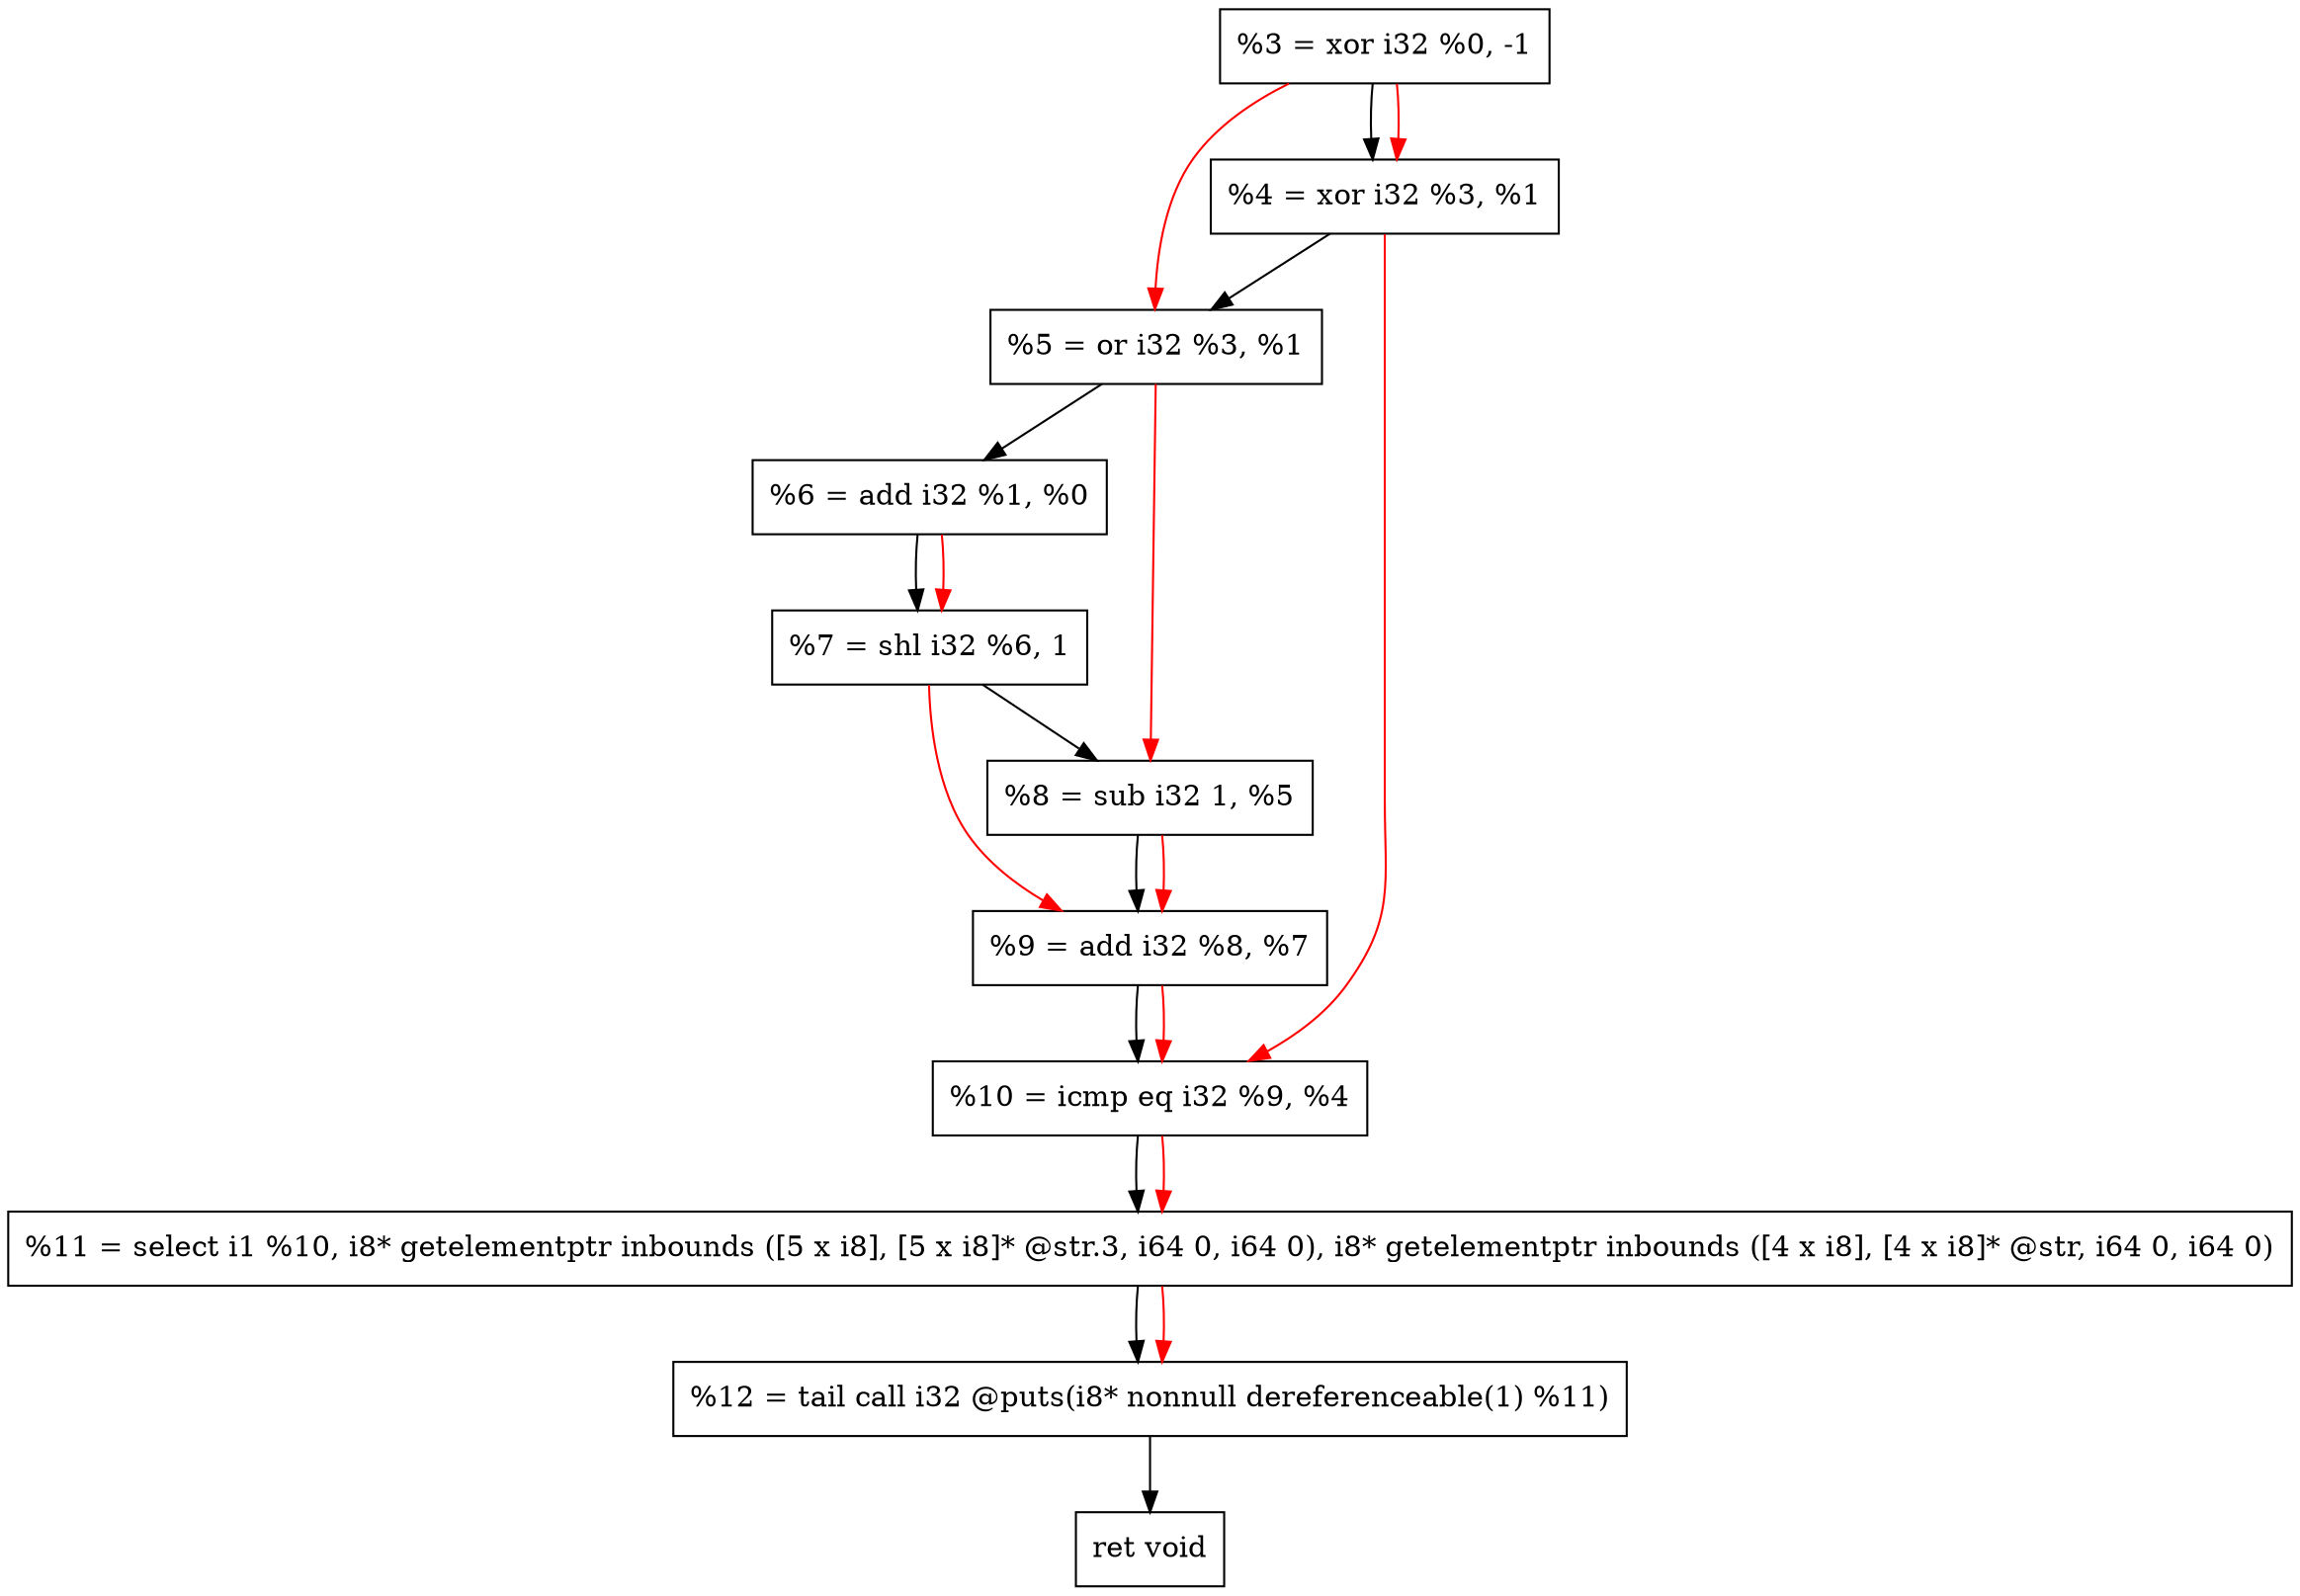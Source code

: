 digraph "DFG for'crackme' function" {
	Node0x129c880[shape=record, label="  %3 = xor i32 %0, -1"];
	Node0x129c8f0[shape=record, label="  %4 = xor i32 %3, %1"];
	Node0x129c9b0[shape=record, label="  %5 = or i32 %3, %1"];
	Node0x129ca20[shape=record, label="  %6 = add i32 %1, %0"];
	Node0x129ca90[shape=record, label="  %7 = shl i32 %6, 1"];
	Node0x129cb00[shape=record, label="  %8 = sub i32 1, %5"];
	Node0x129cb70[shape=record, label="  %9 = add i32 %8, %7"];
	Node0x129cbe0[shape=record, label="  %10 = icmp eq i32 %9, %4"];
	Node0x123d388[shape=record, label="  %11 = select i1 %10, i8* getelementptr inbounds ([5 x i8], [5 x i8]* @str.3, i64 0, i64 0), i8* getelementptr inbounds ([4 x i8], [4 x i8]* @str, i64 0, i64 0)"];
	Node0x129d080[shape=record, label="  %12 = tail call i32 @puts(i8* nonnull dereferenceable(1) %11)"];
	Node0x129d0d0[shape=record, label="  ret void"];
	Node0x129c880 -> Node0x129c8f0;
	Node0x129c8f0 -> Node0x129c9b0;
	Node0x129c9b0 -> Node0x129ca20;
	Node0x129ca20 -> Node0x129ca90;
	Node0x129ca90 -> Node0x129cb00;
	Node0x129cb00 -> Node0x129cb70;
	Node0x129cb70 -> Node0x129cbe0;
	Node0x129cbe0 -> Node0x123d388;
	Node0x123d388 -> Node0x129d080;
	Node0x129d080 -> Node0x129d0d0;
edge [color=red]
	Node0x129c880 -> Node0x129c8f0;
	Node0x129c880 -> Node0x129c9b0;
	Node0x129ca20 -> Node0x129ca90;
	Node0x129c9b0 -> Node0x129cb00;
	Node0x129cb00 -> Node0x129cb70;
	Node0x129ca90 -> Node0x129cb70;
	Node0x129cb70 -> Node0x129cbe0;
	Node0x129c8f0 -> Node0x129cbe0;
	Node0x129cbe0 -> Node0x123d388;
	Node0x123d388 -> Node0x129d080;
}
